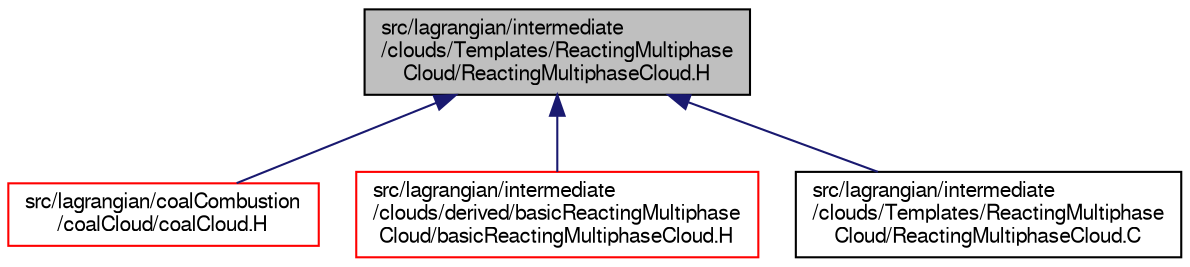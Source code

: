 digraph "src/lagrangian/intermediate/clouds/Templates/ReactingMultiphaseCloud/ReactingMultiphaseCloud.H"
{
  bgcolor="transparent";
  edge [fontname="FreeSans",fontsize="10",labelfontname="FreeSans",labelfontsize="10"];
  node [fontname="FreeSans",fontsize="10",shape=record];
  Node46 [label="src/lagrangian/intermediate\l/clouds/Templates/ReactingMultiphase\lCloud/ReactingMultiphaseCloud.H",height=0.2,width=0.4,color="black", fillcolor="grey75", style="filled", fontcolor="black"];
  Node46 -> Node47 [dir="back",color="midnightblue",fontsize="10",style="solid",fontname="FreeSans"];
  Node47 [label="src/lagrangian/coalCombustion\l/coalCloud/coalCloud.H",height=0.2,width=0.4,color="red",URL="$a04913.html"];
  Node46 -> Node51 [dir="back",color="midnightblue",fontsize="10",style="solid",fontname="FreeSans"];
  Node51 [label="src/lagrangian/intermediate\l/clouds/derived/basicReactingMultiphase\lCloud/basicReactingMultiphaseCloud.H",height=0.2,width=0.4,color="red",URL="$a05174.html"];
  Node46 -> Node54 [dir="back",color="midnightblue",fontsize="10",style="solid",fontname="FreeSans"];
  Node54 [label="src/lagrangian/intermediate\l/clouds/Templates/ReactingMultiphase\lCloud/ReactingMultiphaseCloud.C",height=0.2,width=0.4,color="black",URL="$a05225.html"];
}
